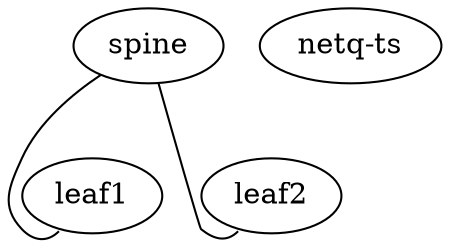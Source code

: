 graph "Kubernetes on Baremetal Network" {
  "leaf1" [ memory="2048" os="cumulus-vx-4.4.0" cpus="1"]
  "leaf2" [ memory="2048" os="cumulus-vx-4.4.0" cpus="1"]
  "spine" [ memory="2048" os="sonic-202012-f6f4c7f4" cpus="1"]
  "netq-ts" [ os="netq-ts-cloud-4.0.0" ]
    "spine":"eth1" -- "leaf1":"swp1"
    "spine":"eth2" -- "leaf2":"swp1"
}